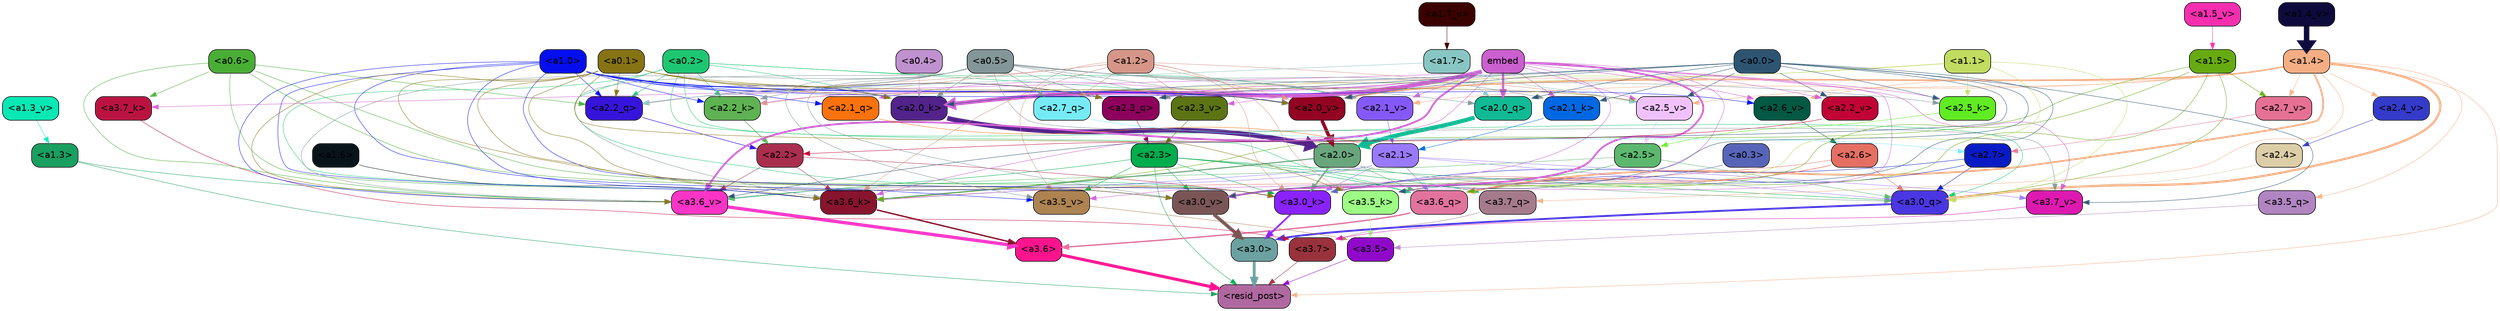 strict digraph "" {
	graph [bgcolor=transparent,
		layout=dot,
		overlap=false,
		splines=true
	];
	"<a3.7>"	[color=black,
		fillcolor="#99323c",
		fontname=Helvetica,
		shape=box,
		style="filled, rounded"];
	"<resid_post>"	[color=black,
		fillcolor="#b068a0",
		fontname=Helvetica,
		shape=box,
		style="filled, rounded"];
	"<a3.7>" -> "<resid_post>"	[color="#99323c",
		penwidth=0.6239100098609924];
	"<a3.6>"	[color=black,
		fillcolor="#fc138e",
		fontname=Helvetica,
		shape=box,
		style="filled, rounded"];
	"<a3.6>" -> "<resid_post>"	[color="#fc138e",
		penwidth=4.569062113761902];
	"<a3.5>"	[color=black,
		fillcolor="#9009ca",
		fontname=Helvetica,
		shape=box,
		style="filled, rounded"];
	"<a3.5>" -> "<resid_post>"	[color="#9009ca",
		penwidth=0.6];
	"<a3.0>"	[color=black,
		fillcolor="#6ba1a0",
		fontname=Helvetica,
		shape=box,
		style="filled, rounded"];
	"<a3.0>" -> "<resid_post>"	[color="#6ba1a0",
		penwidth=4.283544182777405];
	"<a2.3>"	[color=black,
		fillcolor="#00ad4d",
		fontname=Helvetica,
		shape=box,
		style="filled, rounded"];
	"<a2.3>" -> "<resid_post>"	[color="#00ad4d",
		penwidth=0.6];
	"<a3.7_q>"	[color=black,
		fillcolor="#a57b8b",
		fontname=Helvetica,
		shape=box,
		style="filled, rounded"];
	"<a2.3>" -> "<a3.7_q>"	[color="#00ad4d",
		penwidth=0.6];
	"<a3.6_q>"	[color=black,
		fillcolor="#e1739d",
		fontname=Helvetica,
		shape=box,
		style="filled, rounded"];
	"<a2.3>" -> "<a3.6_q>"	[color="#00ad4d",
		penwidth=0.6];
	"<a3.0_q>"	[color=black,
		fillcolor="#4a36e2",
		fontname=Helvetica,
		shape=box,
		style="filled, rounded"];
	"<a2.3>" -> "<a3.0_q>"	[color="#00ad4d",
		penwidth=0.6];
	"<a3.0_k>"	[color=black,
		fillcolor="#8922fb",
		fontname=Helvetica,
		shape=box,
		style="filled, rounded"];
	"<a2.3>" -> "<a3.0_k>"	[color="#00ad4d",
		penwidth=0.6];
	"<a3.6_v>"	[color=black,
		fillcolor="#f934c6",
		fontname=Helvetica,
		shape=box,
		style="filled, rounded"];
	"<a2.3>" -> "<a3.6_v>"	[color="#00ad4d",
		penwidth=0.6];
	"<a3.5_v>"	[color=black,
		fillcolor="#ad8352",
		fontname=Helvetica,
		shape=box,
		style="filled, rounded"];
	"<a2.3>" -> "<a3.5_v>"	[color="#00ad4d",
		penwidth=0.6];
	"<a3.0_v>"	[color=black,
		fillcolor="#795655",
		fontname=Helvetica,
		shape=box,
		style="filled, rounded"];
	"<a2.3>" -> "<a3.0_v>"	[color="#00ad4d",
		penwidth=0.6];
	"<a1.4>"	[color=black,
		fillcolor="#f5ad84",
		fontname=Helvetica,
		shape=box,
		style="filled, rounded"];
	"<a1.4>" -> "<resid_post>"	[color="#f5ad84",
		penwidth=0.6];
	"<a1.4>" -> "<a3.7_q>"	[color="#f5ad84",
		penwidth=0.6];
	"<a1.4>" -> "<a3.6_q>"	[color="#f5ad84",
		penwidth=2.7934007048606873];
	"<a3.5_q>"	[color=black,
		fillcolor="#b184c2",
		fontname=Helvetica,
		shape=box,
		style="filled, rounded"];
	"<a1.4>" -> "<a3.5_q>"	[color="#f5ad84",
		penwidth=0.6];
	"<a1.4>" -> "<a3.0_q>"	[color="#f5ad84",
		penwidth=3.340754985809326];
	"<a2.3_q>"	[color=black,
		fillcolor="#8d015c",
		fontname=Helvetica,
		shape=box,
		style="filled, rounded"];
	"<a1.4>" -> "<a2.3_q>"	[color="#f5ad84",
		penwidth=0.6];
	"<a2.7_v>"	[color=black,
		fillcolor="#e67195",
		fontname=Helvetica,
		shape=box,
		style="filled, rounded"];
	"<a1.4>" -> "<a2.7_v>"	[color="#f5ad84",
		penwidth=0.6];
	"<a2.6_v>"	[color=black,
		fillcolor="#035943",
		fontname=Helvetica,
		shape=box,
		style="filled, rounded"];
	"<a1.4>" -> "<a2.6_v>"	[color="#f5ad84",
		penwidth=0.6];
	"<a2.5_v>"	[color=black,
		fillcolor="#f0c2fc",
		fontname=Helvetica,
		shape=box,
		style="filled, rounded"];
	"<a1.4>" -> "<a2.5_v>"	[color="#f5ad84",
		penwidth=0.6];
	"<a2.4_v>"	[color=black,
		fillcolor="#343bcb",
		fontname=Helvetica,
		shape=box,
		style="filled, rounded"];
	"<a1.4>" -> "<a2.4_v>"	[color="#f5ad84",
		penwidth=0.6];
	"<a2.1_v>"	[color=black,
		fillcolor="#8559f9",
		fontname=Helvetica,
		shape=box,
		style="filled, rounded"];
	"<a1.4>" -> "<a2.1_v>"	[color="#f5ad84",
		penwidth=0.6];
	"<a2.0_v>"	[color=black,
		fillcolor="#930322",
		fontname=Helvetica,
		shape=box,
		style="filled, rounded"];
	"<a1.4>" -> "<a2.0_v>"	[color="#f5ad84",
		penwidth=2.268759250640869];
	"<a1.3>"	[color=black,
		fillcolor="#199f5f",
		fontname=Helvetica,
		shape=box,
		style="filled, rounded"];
	"<a1.3>" -> "<resid_post>"	[color="#199f5f",
		penwidth=0.6];
	"<a1.3>" -> "<a3.6_v>"	[color="#199f5f",
		penwidth=0.6];
	"<a3.7_q>" -> "<a3.7>"	[color="#a57b8b",
		penwidth=0.6];
	"<a3.6_q>" -> "<a3.6>"	[color="#e1739d",
		penwidth=2.0347584784030914];
	"<a3.5_q>" -> "<a3.5>"	[color="#b184c2",
		penwidth=0.6];
	"<a3.0_q>" -> "<a3.0>"	[color="#4a36e2",
		penwidth=2.8635367155075073];
	"<a3.7_k>"	[color=black,
		fillcolor="#bb1341",
		fontname=Helvetica,
		shape=box,
		style="filled, rounded"];
	"<a3.7_k>" -> "<a3.7>"	[color="#bb1341",
		penwidth=0.6];
	"<a3.6_k>"	[color=black,
		fillcolor="#88142e",
		fontname=Helvetica,
		shape=box,
		style="filled, rounded"];
	"<a3.6_k>" -> "<a3.6>"	[color="#88142e",
		penwidth=2.1760786175727844];
	"<a3.5_k>"	[color=black,
		fillcolor="#9cfc84",
		fontname=Helvetica,
		shape=box,
		style="filled, rounded"];
	"<a3.5_k>" -> "<a3.5>"	[color="#9cfc84",
		penwidth=0.6];
	"<a3.0_k>" -> "<a3.0>"	[color="#8922fb",
		penwidth=2.632905662059784];
	"<a3.7_v>"	[color=black,
		fillcolor="#dd19b0",
		fontname=Helvetica,
		shape=box,
		style="filled, rounded"];
	"<a3.7_v>" -> "<a3.7>"	[color="#dd19b0",
		penwidth=0.6];
	"<a3.6_v>" -> "<a3.6>"	[color="#f934c6",
		penwidth=4.981305837631226];
	"<a3.5_v>" -> "<a3.5>"	[color="#ad8352",
		penwidth=0.6];
	"<a3.0_v>" -> "<a3.0>"	[color="#795655",
		penwidth=5.168330669403076];
	"<a2.7>"	[color=black,
		fillcolor="#091bc4",
		fontname=Helvetica,
		shape=box,
		style="filled, rounded"];
	"<a2.7>" -> "<a3.6_q>"	[color="#091bc4",
		penwidth=0.6];
	"<a2.7>" -> "<a3.0_q>"	[color="#091bc4",
		penwidth=0.6];
	"<a2.7>" -> "<a3.0_k>"	[color="#091bc4",
		penwidth=0.6];
	"<a2.6>"	[color=black,
		fillcolor="#e56f63",
		fontname=Helvetica,
		shape=box,
		style="filled, rounded"];
	"<a2.6>" -> "<a3.6_q>"	[color="#e56f63",
		penwidth=0.6];
	"<a2.6>" -> "<a3.0_q>"	[color="#e56f63",
		penwidth=0.6];
	"<a2.6>" -> "<a3.6_k>"	[color="#e56f63",
		penwidth=0.6];
	"<a2.6>" -> "<a3.5_k>"	[color="#e56f63",
		penwidth=0.6];
	"<a2.6>" -> "<a3.0_k>"	[color="#e56f63",
		penwidth=0.6];
	"<a2.1>"	[color=black,
		fillcolor="#9979fc",
		fontname=Helvetica,
		shape=box,
		style="filled, rounded"];
	"<a2.1>" -> "<a3.6_q>"	[color="#9979fc",
		penwidth=0.6];
	"<a2.1>" -> "<a3.0_q>"	[color="#9979fc",
		penwidth=0.6];
	"<a2.1>" -> "<a3.6_k>"	[color="#9979fc",
		penwidth=0.6];
	"<a2.1>" -> "<a3.0_k>"	[color="#9979fc",
		penwidth=0.6];
	"<a2.1>" -> "<a3.7_v>"	[color="#9979fc",
		penwidth=0.6];
	"<a2.1>" -> "<a3.6_v>"	[color="#9979fc",
		penwidth=0.6];
	"<a2.0>"	[color=black,
		fillcolor="#69a67c",
		fontname=Helvetica,
		shape=box,
		style="filled, rounded"];
	"<a2.0>" -> "<a3.6_q>"	[color="#69a67c",
		penwidth=0.6];
	"<a2.0>" -> "<a3.0_q>"	[color="#69a67c",
		penwidth=0.6];
	"<a2.0>" -> "<a3.6_k>"	[color="#69a67c",
		penwidth=1.6382827460765839];
	"<a2.0>" -> "<a3.0_k>"	[color="#69a67c",
		penwidth=2.161143198609352];
	"<a1.5>"	[color=black,
		fillcolor="#66ab11",
		fontname=Helvetica,
		shape=box,
		style="filled, rounded"];
	"<a1.5>" -> "<a3.6_q>"	[color="#66ab11",
		penwidth=0.6];
	"<a1.5>" -> "<a3.0_q>"	[color="#66ab11",
		penwidth=0.6];
	"<a1.5>" -> "<a3.6_k>"	[color="#66ab11",
		penwidth=0.6];
	"<a1.5>" -> "<a3.0_k>"	[color="#66ab11",
		penwidth=0.6];
	"<a1.5>" -> "<a2.7_v>"	[color="#66ab11",
		penwidth=0.6];
	"<a0.2>"	[color=black,
		fillcolor="#1dc772",
		fontname=Helvetica,
		shape=box,
		style="filled, rounded"];
	"<a0.2>" -> "<a3.6_q>"	[color="#1dc772",
		penwidth=0.6];
	"<a0.2>" -> "<a3.0_q>"	[color="#1dc772",
		penwidth=0.6];
	"<a0.2>" -> "<a3.6_k>"	[color="#1dc772",
		penwidth=0.6];
	"<a0.2>" -> "<a3.0_k>"	[color="#1dc772",
		penwidth=0.6];
	"<a2.2_q>"	[color=black,
		fillcolor="#3614db",
		fontname=Helvetica,
		shape=box,
		style="filled, rounded"];
	"<a0.2>" -> "<a2.2_q>"	[color="#1dc772",
		penwidth=0.6];
	"<a2.2_k>"	[color=black,
		fillcolor="#5eb252",
		fontname=Helvetica,
		shape=box,
		style="filled, rounded"];
	"<a0.2>" -> "<a2.2_k>"	[color="#1dc772",
		penwidth=0.6];
	"<a2.0_k>"	[color=black,
		fillcolor="#52238a",
		fontname=Helvetica,
		shape=box,
		style="filled, rounded"];
	"<a0.2>" -> "<a2.0_k>"	[color="#1dc772",
		penwidth=0.6];
	"<a0.2>" -> "<a2.1_v>"	[color="#1dc772",
		penwidth=0.6];
	"<a0.2>" -> "<a2.0_v>"	[color="#1dc772",
		penwidth=0.6];
	"<a2.5>"	[color=black,
		fillcolor="#5cb86e",
		fontname=Helvetica,
		shape=box,
		style="filled, rounded"];
	"<a2.5>" -> "<a3.0_q>"	[color="#5cb86e",
		penwidth=0.6];
	"<a2.5>" -> "<a3.0_k>"	[color="#5cb86e",
		penwidth=0.6];
	"<a2.5>" -> "<a3.6_v>"	[color="#5cb86e",
		penwidth=0.6];
	"<a2.5>" -> "<a3.0_v>"	[color="#5cb86e",
		penwidth=0.6];
	"<a2.4>"	[color=black,
		fillcolor="#dccea7",
		fontname=Helvetica,
		shape=box,
		style="filled, rounded"];
	"<a2.4>" -> "<a3.0_q>"	[color="#dccea7",
		penwidth=0.6];
	"<a1.1>"	[color=black,
		fillcolor="#c1dc61",
		fontname=Helvetica,
		shape=box,
		style="filled, rounded"];
	"<a1.1>" -> "<a3.0_q>"	[color="#c1dc61",
		penwidth=0.6];
	"<a1.1>" -> "<a3.0_k>"	[color="#c1dc61",
		penwidth=0.6];
	"<a2.5_k>"	[color=black,
		fillcolor="#60eb23",
		fontname=Helvetica,
		shape=box,
		style="filled, rounded"];
	"<a1.1>" -> "<a2.5_k>"	[color="#c1dc61",
		penwidth=0.6];
	"<a1.1>" -> "<a2.0_k>"	[color="#c1dc61",
		penwidth=0.6];
	"<a1.1>" -> "<a2.0_v>"	[color="#c1dc61",
		penwidth=0.6];
	"<a0.6>"	[color=black,
		fillcolor="#49ae35",
		fontname=Helvetica,
		shape=box,
		style="filled, rounded"];
	"<a0.6>" -> "<a3.7_k>"	[color="#49ae35",
		penwidth=0.6];
	"<a0.6>" -> "<a3.6_k>"	[color="#49ae35",
		penwidth=0.6];
	"<a0.6>" -> "<a3.0_k>"	[color="#49ae35",
		penwidth=0.6];
	"<a0.6>" -> "<a3.6_v>"	[color="#49ae35",
		penwidth=0.6];
	"<a0.6>" -> "<a3.0_v>"	[color="#49ae35",
		penwidth=0.6];
	"<a0.6>" -> "<a2.2_q>"	[color="#49ae35",
		penwidth=0.6];
	embed	[color=black,
		fillcolor="#cc5fd0",
		fontname=Helvetica,
		shape=box,
		style="filled, rounded"];
	embed -> "<a3.7_k>"	[color="#cc5fd0",
		penwidth=0.6];
	embed -> "<a3.6_k>"	[color="#cc5fd0",
		penwidth=0.6];
	embed -> "<a3.5_k>"	[color="#cc5fd0",
		penwidth=0.6];
	embed -> "<a3.0_k>"	[color="#cc5fd0",
		penwidth=0.6];
	embed -> "<a3.7_v>"	[color="#cc5fd0",
		penwidth=0.6];
	embed -> "<a3.6_v>"	[color="#cc5fd0",
		penwidth=2.7825746536254883];
	embed -> "<a3.5_v>"	[color="#cc5fd0",
		penwidth=0.6];
	embed -> "<a3.0_v>"	[color="#cc5fd0",
		penwidth=2.6950180530548096];
	embed -> "<a2.3_q>"	[color="#cc5fd0",
		penwidth=0.6];
	embed -> "<a2.2_q>"	[color="#cc5fd0",
		penwidth=0.6];
	"<a2.1_q>"	[color=black,
		fillcolor="#fa720d",
		fontname=Helvetica,
		shape=box,
		style="filled, rounded"];
	embed -> "<a2.1_q>"	[color="#cc5fd0",
		penwidth=0.6];
	"<a2.0_q>"	[color=black,
		fillcolor="#10ba94",
		fontname=Helvetica,
		shape=box,
		style="filled, rounded"];
	embed -> "<a2.0_q>"	[color="#cc5fd0",
		penwidth=3.305941343307495];
	embed -> "<a2.5_k>"	[color="#cc5fd0",
		penwidth=0.6];
	embed -> "<a2.2_k>"	[color="#cc5fd0",
		penwidth=0.6698317527770996];
	"<a2.1_k>"	[color=black,
		fillcolor="#0068e2",
		fontname=Helvetica,
		shape=box,
		style="filled, rounded"];
	embed -> "<a2.1_k>"	[color="#cc5fd0",
		penwidth=0.6];
	embed -> "<a2.0_k>"	[color="#cc5fd0",
		penwidth=6.12570995092392];
	embed -> "<a2.6_v>"	[color="#cc5fd0",
		penwidth=0.6];
	embed -> "<a2.5_v>"	[color="#cc5fd0",
		penwidth=0.6];
	"<a2.3_v>"	[color=black,
		fillcolor="#5c7414",
		fontname=Helvetica,
		shape=box,
		style="filled, rounded"];
	embed -> "<a2.3_v>"	[color="#cc5fd0",
		penwidth=0.6];
	"<a2.2_v>"	[color=black,
		fillcolor="#c20335",
		fontname=Helvetica,
		shape=box,
		style="filled, rounded"];
	embed -> "<a2.2_v>"	[color="#cc5fd0",
		penwidth=0.6];
	embed -> "<a2.1_v>"	[color="#cc5fd0",
		penwidth=0.6];
	embed -> "<a2.0_v>"	[color="#cc5fd0",
		penwidth=0.6];
	"<a2.2>"	[color=black,
		fillcolor="#aa2e4e",
		fontname=Helvetica,
		shape=box,
		style="filled, rounded"];
	"<a2.2>" -> "<a3.6_k>"	[color="#aa2e4e",
		penwidth=0.6];
	"<a2.2>" -> "<a3.0_k>"	[color="#aa2e4e",
		penwidth=0.6];
	"<a2.2>" -> "<a3.6_v>"	[color="#aa2e4e",
		penwidth=0.6];
	"<a1.6>"	[color=black,
		fillcolor="#091419",
		fontname=Helvetica,
		shape=box,
		style="filled, rounded"];
	"<a1.6>" -> "<a3.6_k>"	[color="#091419",
		penwidth=0.6];
	"<a1.2>"	[color=black,
		fillcolor="#d59688",
		fontname=Helvetica,
		shape=box,
		style="filled, rounded"];
	"<a1.2>" -> "<a3.6_k>"	[color="#d59688",
		penwidth=0.6];
	"<a1.2>" -> "<a3.5_k>"	[color="#d59688",
		penwidth=0.6];
	"<a1.2>" -> "<a3.0_k>"	[color="#d59688",
		penwidth=0.6];
	"<a1.2>" -> "<a3.5_v>"	[color="#d59688",
		penwidth=0.6];
	"<a2.7_q>"	[color=black,
		fillcolor="#76ebf6",
		fontname=Helvetica,
		shape=box,
		style="filled, rounded"];
	"<a1.2>" -> "<a2.7_q>"	[color="#d59688",
		penwidth=0.6];
	"<a1.2>" -> "<a2.2_q>"	[color="#d59688",
		penwidth=0.6];
	"<a1.2>" -> "<a2.2_k>"	[color="#d59688",
		penwidth=0.6];
	"<a1.2>" -> "<a2.5_v>"	[color="#d59688",
		penwidth=0.6];
	"<a1.2>" -> "<a2.3_v>"	[color="#d59688",
		penwidth=0.6];
	"<a1.2>" -> "<a2.0_v>"	[color="#d59688",
		penwidth=0.6];
	"<a1.0>"	[color=black,
		fillcolor="#040eef",
		fontname=Helvetica,
		shape=box,
		style="filled, rounded"];
	"<a1.0>" -> "<a3.6_k>"	[color="#040eef",
		penwidth=0.6];
	"<a1.0>" -> "<a3.0_k>"	[color="#040eef",
		penwidth=0.6];
	"<a1.0>" -> "<a3.6_v>"	[color="#040eef",
		penwidth=0.6];
	"<a1.0>" -> "<a3.5_v>"	[color="#040eef",
		penwidth=0.6];
	"<a1.0>" -> "<a3.0_v>"	[color="#040eef",
		penwidth=0.6];
	"<a1.0>" -> "<a2.3_q>"	[color="#040eef",
		penwidth=0.6];
	"<a1.0>" -> "<a2.2_q>"	[color="#040eef",
		penwidth=0.6];
	"<a1.0>" -> "<a2.1_q>"	[color="#040eef",
		penwidth=0.6];
	"<a1.0>" -> "<a2.2_k>"	[color="#040eef",
		penwidth=0.6];
	"<a1.0>" -> "<a2.0_k>"	[color="#040eef",
		penwidth=0.6];
	"<a1.0>" -> "<a2.6_v>"	[color="#040eef",
		penwidth=0.6];
	"<a1.0>" -> "<a2.0_v>"	[color="#040eef",
		penwidth=1.2213096618652344];
	"<a0.5>"	[color=black,
		fillcolor="#839698",
		fontname=Helvetica,
		shape=box,
		style="filled, rounded"];
	"<a0.5>" -> "<a3.6_k>"	[color="#839698",
		penwidth=0.6];
	"<a0.5>" -> "<a3.7_v>"	[color="#839698",
		penwidth=0.6];
	"<a0.5>" -> "<a3.6_v>"	[color="#839698",
		penwidth=0.6];
	"<a0.5>" -> "<a3.5_v>"	[color="#839698",
		penwidth=0.6];
	"<a0.5>" -> "<a3.0_v>"	[color="#839698",
		penwidth=0.6];
	"<a0.5>" -> "<a2.7_q>"	[color="#839698",
		penwidth=0.6];
	"<a0.5>" -> "<a2.3_q>"	[color="#839698",
		penwidth=0.6];
	"<a0.5>" -> "<a2.2_q>"	[color="#839698",
		penwidth=0.6];
	"<a0.5>" -> "<a2.0_q>"	[color="#839698",
		penwidth=0.6];
	"<a0.5>" -> "<a2.5_k>"	[color="#839698",
		penwidth=0.6];
	"<a0.5>" -> "<a2.2_k>"	[color="#839698",
		penwidth=0.6];
	"<a0.5>" -> "<a2.1_k>"	[color="#839698",
		penwidth=0.6];
	"<a0.5>" -> "<a2.0_k>"	[color="#839698",
		penwidth=0.6900839805603027];
	"<a0.5>" -> "<a2.3_v>"	[color="#839698",
		penwidth=0.6];
	"<a0.5>" -> "<a2.1_v>"	[color="#839698",
		penwidth=0.6];
	"<a0.5>" -> "<a2.0_v>"	[color="#839698",
		penwidth=0.6];
	"<a0.1>"	[color=black,
		fillcolor="#867313",
		fontname=Helvetica,
		shape=box,
		style="filled, rounded"];
	"<a0.1>" -> "<a3.6_k>"	[color="#867313",
		penwidth=0.6];
	"<a0.1>" -> "<a3.5_k>"	[color="#867313",
		penwidth=0.6];
	"<a0.1>" -> "<a3.0_k>"	[color="#867313",
		penwidth=0.6];
	"<a0.1>" -> "<a3.6_v>"	[color="#867313",
		penwidth=0.6];
	"<a0.1>" -> "<a3.0_v>"	[color="#867313",
		penwidth=0.6];
	"<a0.1>" -> "<a2.3_q>"	[color="#867313",
		penwidth=0.6];
	"<a0.1>" -> "<a2.2_q>"	[color="#867313",
		penwidth=0.6];
	"<a0.1>" -> "<a2.0_k>"	[color="#867313",
		penwidth=0.6];
	"<a0.1>" -> "<a2.5_v>"	[color="#867313",
		penwidth=0.6];
	"<a0.1>" -> "<a2.0_v>"	[color="#867313",
		penwidth=0.6];
	"<a0.0>"	[color=black,
		fillcolor="#2d5572",
		fontname=Helvetica,
		shape=box,
		style="filled, rounded"];
	"<a0.0>" -> "<a3.5_k>"	[color="#2d5572",
		penwidth=0.6];
	"<a0.0>" -> "<a3.7_v>"	[color="#2d5572",
		penwidth=0.6];
	"<a0.0>" -> "<a3.6_v>"	[color="#2d5572",
		penwidth=0.6];
	"<a0.0>" -> "<a3.0_v>"	[color="#2d5572",
		penwidth=0.6];
	"<a0.0>" -> "<a2.3_q>"	[color="#2d5572",
		penwidth=0.6];
	"<a0.0>" -> "<a2.0_q>"	[color="#2d5572",
		penwidth=0.6];
	"<a0.0>" -> "<a2.5_k>"	[color="#2d5572",
		penwidth=0.6];
	"<a0.0>" -> "<a2.1_k>"	[color="#2d5572",
		penwidth=0.6];
	"<a0.0>" -> "<a2.0_k>"	[color="#2d5572",
		penwidth=0.6];
	"<a0.0>" -> "<a2.5_v>"	[color="#2d5572",
		penwidth=0.6];
	"<a0.0>" -> "<a2.2_v>"	[color="#2d5572",
		penwidth=0.6];
	"<a0.0>" -> "<a2.0_v>"	[color="#2d5572",
		penwidth=0.6];
	"<a0.3>"	[color=black,
		fillcolor="#5765b9",
		fontname=Helvetica,
		shape=box,
		style="filled, rounded"];
	"<a0.3>" -> "<a3.0_k>"	[color="#5765b9",
		penwidth=0.6];
	"<a2.7_q>" -> "<a2.7>"	[color="#76ebf6",
		penwidth=0.6];
	"<a2.3_q>" -> "<a2.3>"	[color="#8d015c",
		penwidth=0.6];
	"<a2.2_q>" -> "<a2.2>"	[color="#3614db",
		penwidth=0.7553567886352539];
	"<a2.1_q>" -> "<a2.1>"	[color="#fa720d",
		penwidth=0.6];
	"<a2.0_q>" -> "<a2.0>"	[color="#10ba94",
		penwidth=6.256794691085815];
	"<a2.5_k>" -> "<a2.5>"	[color="#60eb23",
		penwidth=0.6];
	"<a2.2_k>" -> "<a2.2>"	[color="#5eb252",
		penwidth=0.8854708671569824];
	"<a2.1_k>" -> "<a2.1>"	[color="#0068e2",
		penwidth=0.6];
	"<a2.0_k>" -> "<a2.0>"	[color="#52238a",
		penwidth=7.231504917144775];
	"<a2.7_v>" -> "<a2.7>"	[color="#e67195",
		penwidth=0.6];
	"<a2.6_v>" -> "<a2.6>"	[color="#035943",
		penwidth=0.6];
	"<a2.5_v>" -> "<a2.5>"	[color="#f0c2fc",
		penwidth=0.6];
	"<a2.4_v>" -> "<a2.4>"	[color="#343bcb",
		penwidth=0.6];
	"<a2.3_v>" -> "<a2.3>"	[color="#5c7414",
		penwidth=0.6];
	"<a2.2_v>" -> "<a2.2>"	[color="#c20335",
		penwidth=0.6];
	"<a2.1_v>" -> "<a2.1>"	[color="#8559f9",
		penwidth=0.6];
	"<a2.0_v>" -> "<a2.0>"	[color="#930322",
		penwidth=5.231471925973892];
	"<a1.7>"	[color=black,
		fillcolor="#88c6c3",
		fontname=Helvetica,
		shape=box,
		style="filled, rounded"];
	"<a1.7>" -> "<a2.2_q>"	[color="#88c6c3",
		penwidth=0.6];
	"<a1.7>" -> "<a2.0_q>"	[color="#88c6c3",
		penwidth=0.6];
	"<a1.7>" -> "<a2.5_v>"	[color="#88c6c3",
		penwidth=0.6];
	"<a0.4>"	[color=black,
		fillcolor="#c091cf",
		fontname=Helvetica,
		shape=box,
		style="filled, rounded"];
	"<a0.4>" -> "<a2.0_k>"	[color="#c091cf",
		penwidth=0.6];
	"<a1.7_v>"	[color=black,
		fillcolor="#3a0200",
		fontname=Helvetica,
		shape=box,
		style="filled, rounded"];
	"<a1.7_v>" -> "<a1.7>"	[color="#3a0200",
		penwidth=0.6];
	"<a1.5_v>"	[color=black,
		fillcolor="#f52faf",
		fontname=Helvetica,
		shape=box,
		style="filled, rounded"];
	"<a1.5_v>" -> "<a1.5>"	[color="#f52faf",
		penwidth=0.6];
	"<a1.4_v>"	[color=black,
		fillcolor="#0e0a3c",
		fontname=Helvetica,
		shape=box,
		style="filled, rounded"];
	"<a1.4_v>" -> "<a1.4>"	[color="#0e0a3c",
		penwidth=8.36684274673462];
	"<a1.3_v>"	[color=black,
		fillcolor="#08e8b4",
		fontname=Helvetica,
		shape=box,
		style="filled, rounded"];
	"<a1.3_v>" -> "<a1.3>"	[color="#08e8b4",
		penwidth=0.6];
}
